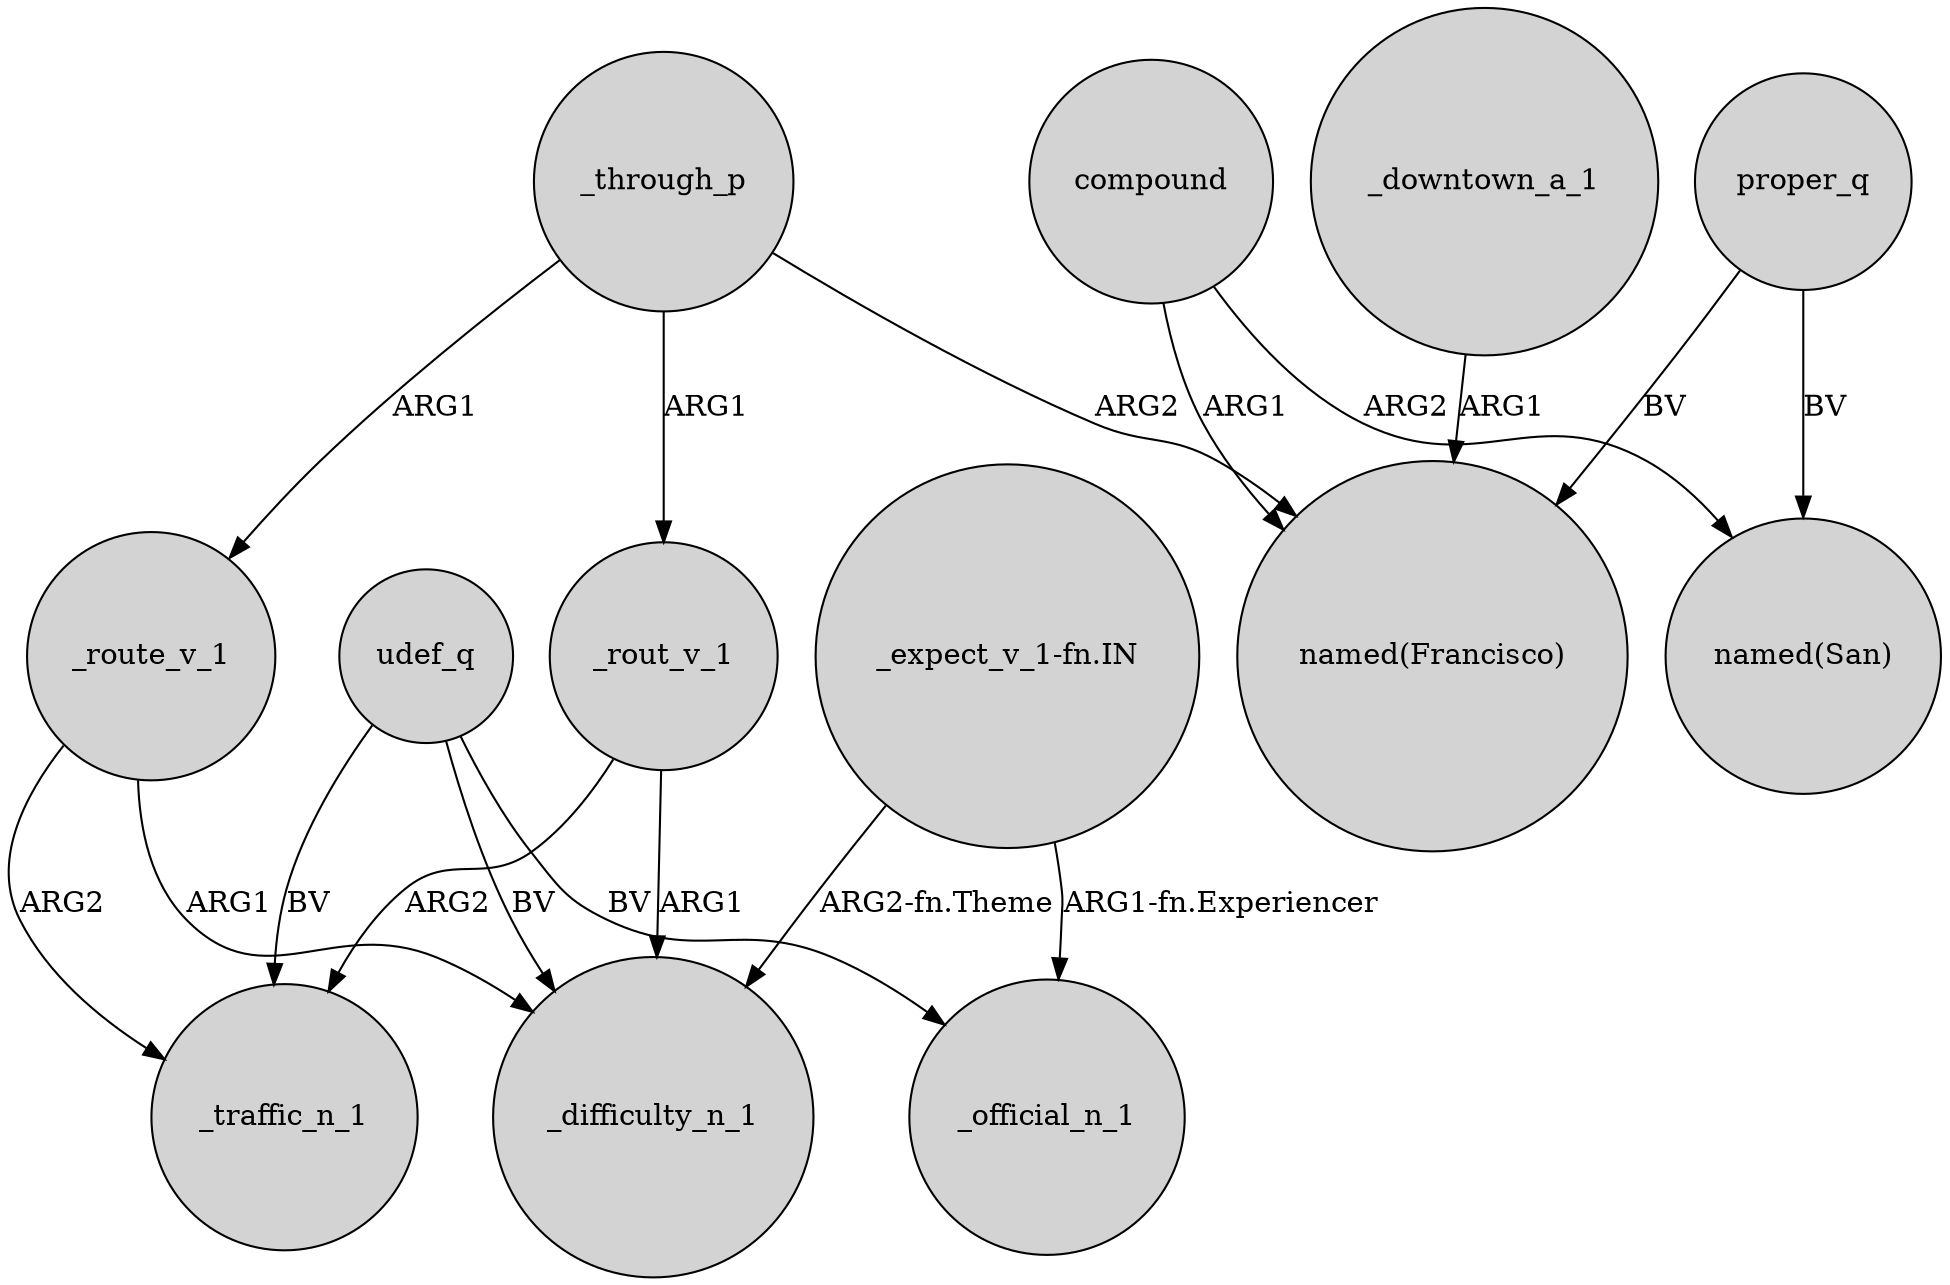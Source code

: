 digraph {
	node [shape=circle style=filled]
	_route_v_1 -> _difficulty_n_1 [label=ARG1]
	udef_q -> _traffic_n_1 [label=BV]
	proper_q -> "named(San)" [label=BV]
	udef_q -> _official_n_1 [label=BV]
	_through_p -> _route_v_1 [label=ARG1]
	proper_q -> "named(Francisco)" [label=BV]
	_rout_v_1 -> _difficulty_n_1 [label=ARG1]
	_through_p -> _rout_v_1 [label=ARG1]
	_downtown_a_1 -> "named(Francisco)" [label=ARG1]
	compound -> "named(San)" [label=ARG2]
	_route_v_1 -> _traffic_n_1 [label=ARG2]
	compound -> "named(Francisco)" [label=ARG1]
	_rout_v_1 -> _traffic_n_1 [label=ARG2]
	"_expect_v_1-fn.IN" -> _difficulty_n_1 [label="ARG2-fn.Theme"]
	_through_p -> "named(Francisco)" [label=ARG2]
	udef_q -> _difficulty_n_1 [label=BV]
	"_expect_v_1-fn.IN" -> _official_n_1 [label="ARG1-fn.Experiencer"]
}
